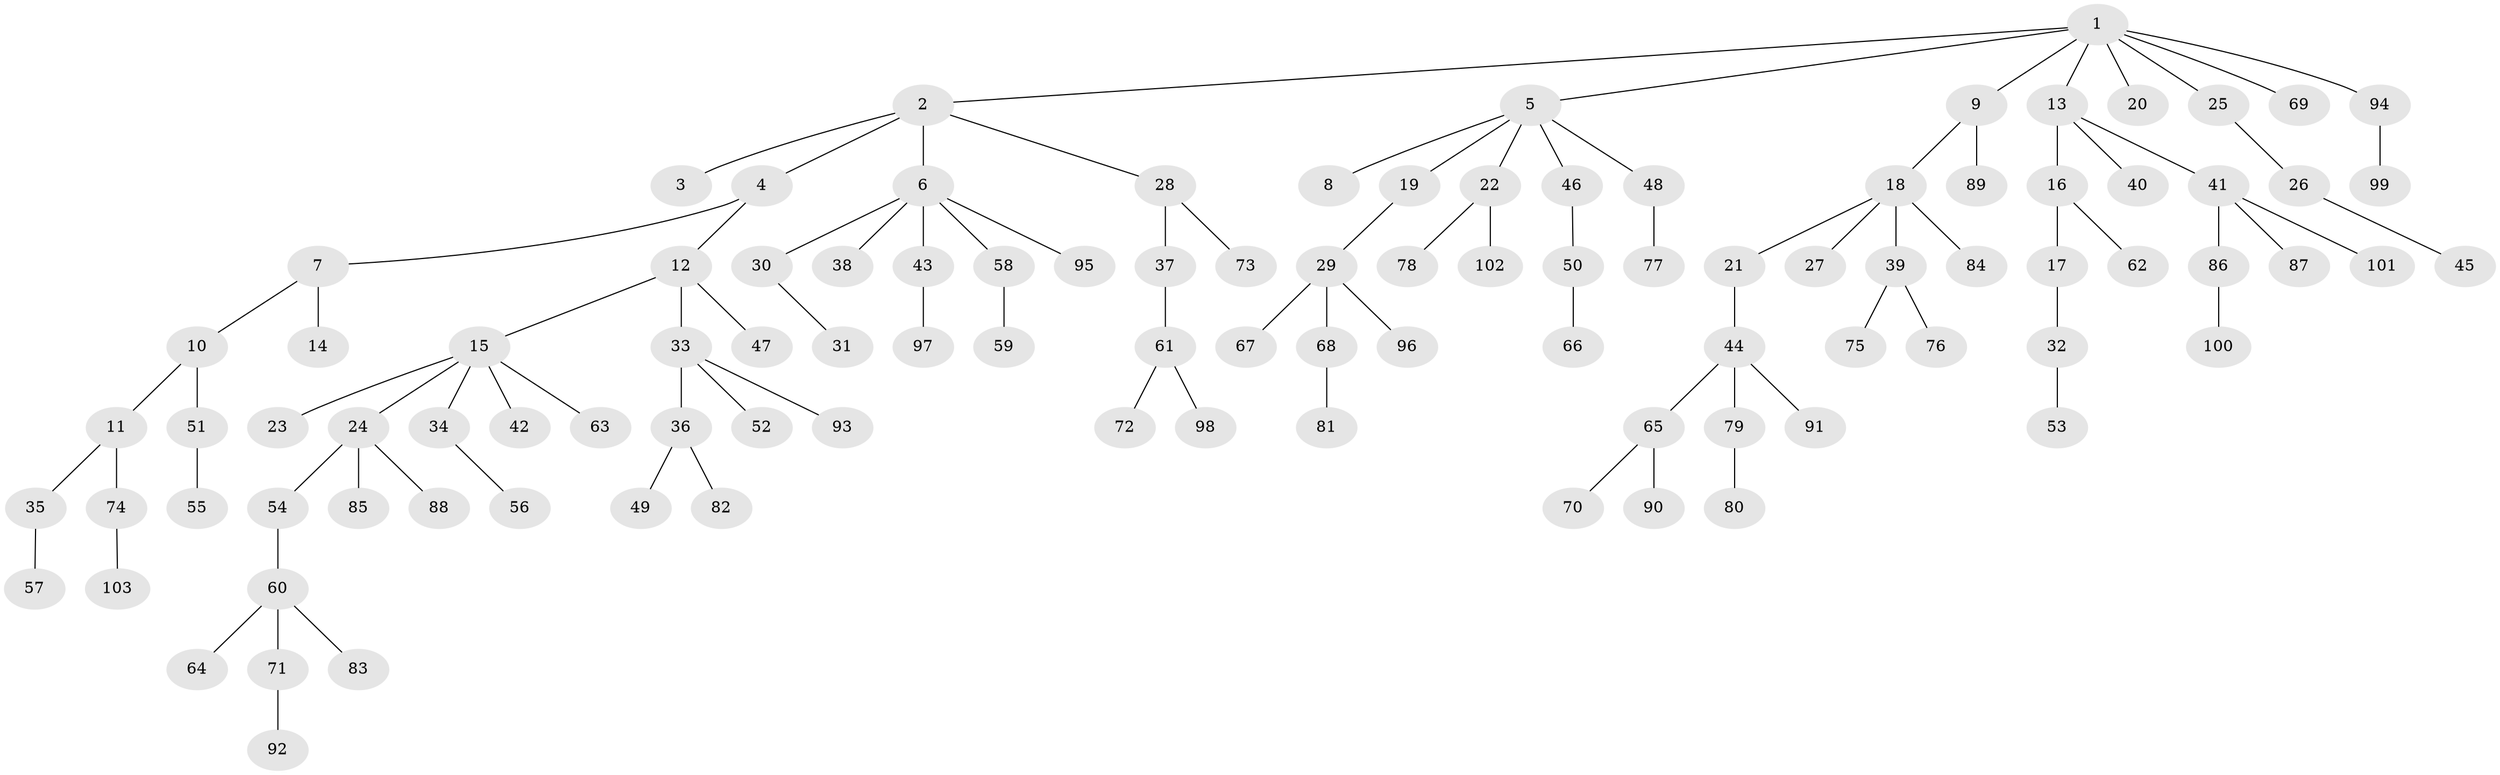 // Generated by graph-tools (version 1.1) at 2025/26/03/09/25 03:26:26]
// undirected, 103 vertices, 102 edges
graph export_dot {
graph [start="1"]
  node [color=gray90,style=filled];
  1;
  2;
  3;
  4;
  5;
  6;
  7;
  8;
  9;
  10;
  11;
  12;
  13;
  14;
  15;
  16;
  17;
  18;
  19;
  20;
  21;
  22;
  23;
  24;
  25;
  26;
  27;
  28;
  29;
  30;
  31;
  32;
  33;
  34;
  35;
  36;
  37;
  38;
  39;
  40;
  41;
  42;
  43;
  44;
  45;
  46;
  47;
  48;
  49;
  50;
  51;
  52;
  53;
  54;
  55;
  56;
  57;
  58;
  59;
  60;
  61;
  62;
  63;
  64;
  65;
  66;
  67;
  68;
  69;
  70;
  71;
  72;
  73;
  74;
  75;
  76;
  77;
  78;
  79;
  80;
  81;
  82;
  83;
  84;
  85;
  86;
  87;
  88;
  89;
  90;
  91;
  92;
  93;
  94;
  95;
  96;
  97;
  98;
  99;
  100;
  101;
  102;
  103;
  1 -- 2;
  1 -- 5;
  1 -- 9;
  1 -- 13;
  1 -- 20;
  1 -- 25;
  1 -- 69;
  1 -- 94;
  2 -- 3;
  2 -- 4;
  2 -- 6;
  2 -- 28;
  4 -- 7;
  4 -- 12;
  5 -- 8;
  5 -- 19;
  5 -- 22;
  5 -- 46;
  5 -- 48;
  6 -- 30;
  6 -- 38;
  6 -- 43;
  6 -- 58;
  6 -- 95;
  7 -- 10;
  7 -- 14;
  9 -- 18;
  9 -- 89;
  10 -- 11;
  10 -- 51;
  11 -- 35;
  11 -- 74;
  12 -- 15;
  12 -- 33;
  12 -- 47;
  13 -- 16;
  13 -- 40;
  13 -- 41;
  15 -- 23;
  15 -- 24;
  15 -- 34;
  15 -- 42;
  15 -- 63;
  16 -- 17;
  16 -- 62;
  17 -- 32;
  18 -- 21;
  18 -- 27;
  18 -- 39;
  18 -- 84;
  19 -- 29;
  21 -- 44;
  22 -- 78;
  22 -- 102;
  24 -- 54;
  24 -- 85;
  24 -- 88;
  25 -- 26;
  26 -- 45;
  28 -- 37;
  28 -- 73;
  29 -- 67;
  29 -- 68;
  29 -- 96;
  30 -- 31;
  32 -- 53;
  33 -- 36;
  33 -- 52;
  33 -- 93;
  34 -- 56;
  35 -- 57;
  36 -- 49;
  36 -- 82;
  37 -- 61;
  39 -- 75;
  39 -- 76;
  41 -- 86;
  41 -- 87;
  41 -- 101;
  43 -- 97;
  44 -- 65;
  44 -- 79;
  44 -- 91;
  46 -- 50;
  48 -- 77;
  50 -- 66;
  51 -- 55;
  54 -- 60;
  58 -- 59;
  60 -- 64;
  60 -- 71;
  60 -- 83;
  61 -- 72;
  61 -- 98;
  65 -- 70;
  65 -- 90;
  68 -- 81;
  71 -- 92;
  74 -- 103;
  79 -- 80;
  86 -- 100;
  94 -- 99;
}
